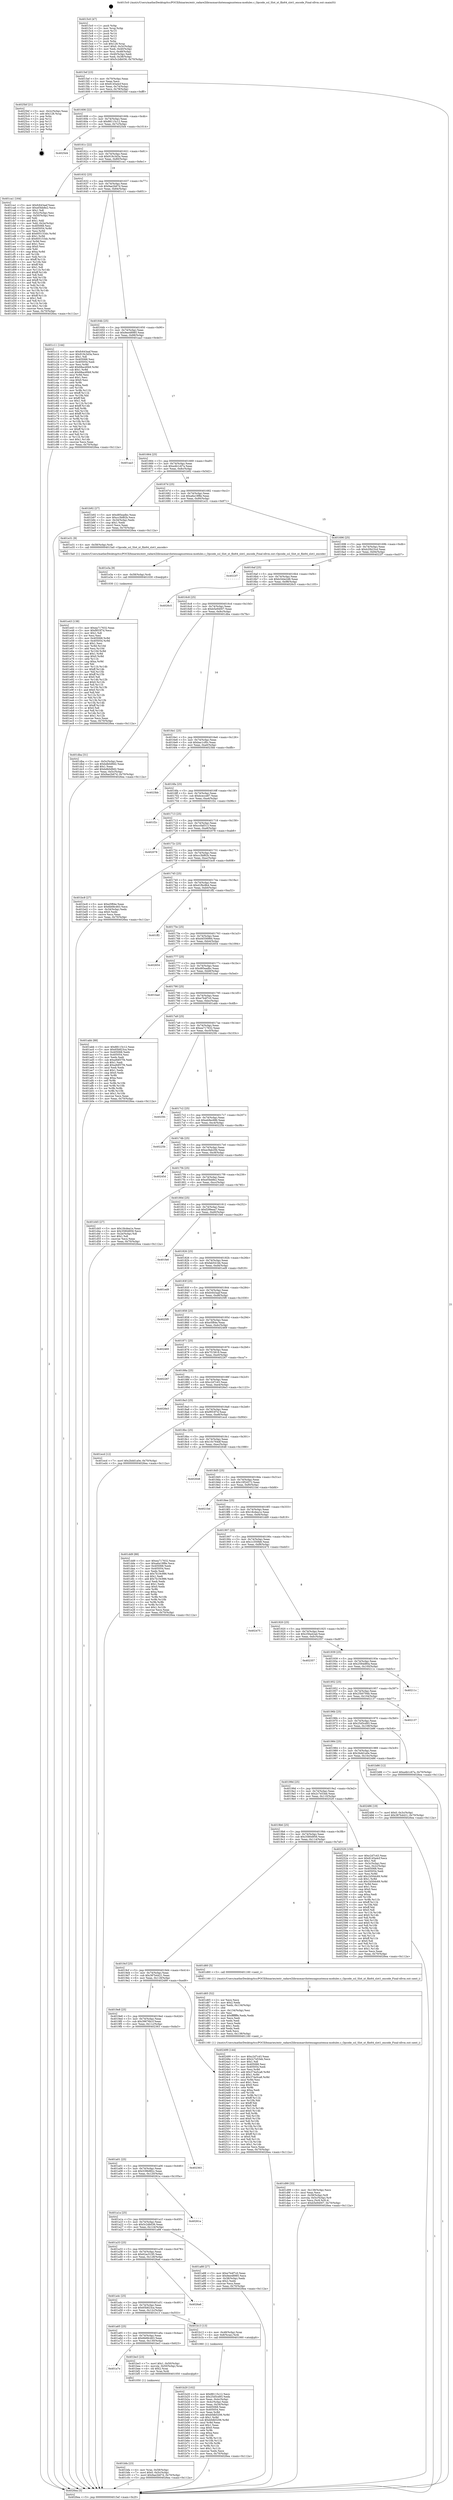 digraph "0x4015c0" {
  label = "0x4015c0 (/mnt/c/Users/mathe/Desktop/tcc/POCII/binaries/extr_radare2librasmarchxtensagnuxtensa-modules.c_Opcode_ssl_Slot_xt_flix64_slot1_encode_Final-ollvm.out::main(0))"
  labelloc = "t"
  node[shape=record]

  Entry [label="",width=0.3,height=0.3,shape=circle,fillcolor=black,style=filled]
  "0x4015ef" [label="{
     0x4015ef [23]\l
     | [instrs]\l
     &nbsp;&nbsp;0x4015ef \<+3\>: mov -0x70(%rbp),%eax\l
     &nbsp;&nbsp;0x4015f2 \<+2\>: mov %eax,%ecx\l
     &nbsp;&nbsp;0x4015f4 \<+6\>: sub $0x8145a4cf,%ecx\l
     &nbsp;&nbsp;0x4015fa \<+3\>: mov %eax,-0x74(%rbp)\l
     &nbsp;&nbsp;0x4015fd \<+3\>: mov %ecx,-0x78(%rbp)\l
     &nbsp;&nbsp;0x401600 \<+6\>: je 00000000004025bf \<main+0xfff\>\l
  }"]
  "0x4025bf" [label="{
     0x4025bf [21]\l
     | [instrs]\l
     &nbsp;&nbsp;0x4025bf \<+3\>: mov -0x2c(%rbp),%eax\l
     &nbsp;&nbsp;0x4025c2 \<+7\>: add $0x128,%rsp\l
     &nbsp;&nbsp;0x4025c9 \<+1\>: pop %rbx\l
     &nbsp;&nbsp;0x4025ca \<+2\>: pop %r12\l
     &nbsp;&nbsp;0x4025cc \<+2\>: pop %r13\l
     &nbsp;&nbsp;0x4025ce \<+2\>: pop %r14\l
     &nbsp;&nbsp;0x4025d0 \<+2\>: pop %r15\l
     &nbsp;&nbsp;0x4025d2 \<+1\>: pop %rbp\l
     &nbsp;&nbsp;0x4025d3 \<+1\>: ret\l
  }"]
  "0x401606" [label="{
     0x401606 [22]\l
     | [instrs]\l
     &nbsp;&nbsp;0x401606 \<+5\>: jmp 000000000040160b \<main+0x4b\>\l
     &nbsp;&nbsp;0x40160b \<+3\>: mov -0x74(%rbp),%eax\l
     &nbsp;&nbsp;0x40160e \<+5\>: sub $0x88115c12,%eax\l
     &nbsp;&nbsp;0x401613 \<+3\>: mov %eax,-0x7c(%rbp)\l
     &nbsp;&nbsp;0x401616 \<+6\>: je 00000000004025d4 \<main+0x1014\>\l
  }"]
  Exit [label="",width=0.3,height=0.3,shape=circle,fillcolor=black,style=filled,peripheries=2]
  "0x4025d4" [label="{
     0x4025d4\l
  }", style=dashed]
  "0x40161c" [label="{
     0x40161c [22]\l
     | [instrs]\l
     &nbsp;&nbsp;0x40161c \<+5\>: jmp 0000000000401621 \<main+0x61\>\l
     &nbsp;&nbsp;0x401621 \<+3\>: mov -0x74(%rbp),%eax\l
     &nbsp;&nbsp;0x401624 \<+5\>: sub $0x919c3d3a,%eax\l
     &nbsp;&nbsp;0x401629 \<+3\>: mov %eax,-0x80(%rbp)\l
     &nbsp;&nbsp;0x40162c \<+6\>: je 0000000000401ca1 \<main+0x6e1\>\l
  }"]
  "0x401e43" [label="{
     0x401e43 [138]\l
     | [instrs]\l
     &nbsp;&nbsp;0x401e43 \<+5\>: mov $0xea717632,%eax\l
     &nbsp;&nbsp;0x401e48 \<+5\>: mov $0xf953f7d,%ecx\l
     &nbsp;&nbsp;0x401e4d \<+2\>: mov $0x1,%dl\l
     &nbsp;&nbsp;0x401e4f \<+2\>: xor %esi,%esi\l
     &nbsp;&nbsp;0x401e51 \<+8\>: mov 0x405068,%r8d\l
     &nbsp;&nbsp;0x401e59 \<+8\>: mov 0x405054,%r9d\l
     &nbsp;&nbsp;0x401e61 \<+3\>: sub $0x1,%esi\l
     &nbsp;&nbsp;0x401e64 \<+3\>: mov %r8d,%r10d\l
     &nbsp;&nbsp;0x401e67 \<+3\>: add %esi,%r10d\l
     &nbsp;&nbsp;0x401e6a \<+4\>: imul %r10d,%r8d\l
     &nbsp;&nbsp;0x401e6e \<+4\>: and $0x1,%r8d\l
     &nbsp;&nbsp;0x401e72 \<+4\>: cmp $0x0,%r8d\l
     &nbsp;&nbsp;0x401e76 \<+4\>: sete %r11b\l
     &nbsp;&nbsp;0x401e7a \<+4\>: cmp $0xa,%r9d\l
     &nbsp;&nbsp;0x401e7e \<+3\>: setl %bl\l
     &nbsp;&nbsp;0x401e81 \<+3\>: mov %r11b,%r14b\l
     &nbsp;&nbsp;0x401e84 \<+4\>: xor $0xff,%r14b\l
     &nbsp;&nbsp;0x401e88 \<+3\>: mov %bl,%r15b\l
     &nbsp;&nbsp;0x401e8b \<+4\>: xor $0xff,%r15b\l
     &nbsp;&nbsp;0x401e8f \<+3\>: xor $0x0,%dl\l
     &nbsp;&nbsp;0x401e92 \<+3\>: mov %r14b,%r12b\l
     &nbsp;&nbsp;0x401e95 \<+4\>: and $0x0,%r12b\l
     &nbsp;&nbsp;0x401e99 \<+3\>: and %dl,%r11b\l
     &nbsp;&nbsp;0x401e9c \<+3\>: mov %r15b,%r13b\l
     &nbsp;&nbsp;0x401e9f \<+4\>: and $0x0,%r13b\l
     &nbsp;&nbsp;0x401ea3 \<+2\>: and %dl,%bl\l
     &nbsp;&nbsp;0x401ea5 \<+3\>: or %r11b,%r12b\l
     &nbsp;&nbsp;0x401ea8 \<+3\>: or %bl,%r13b\l
     &nbsp;&nbsp;0x401eab \<+3\>: xor %r13b,%r12b\l
     &nbsp;&nbsp;0x401eae \<+3\>: or %r15b,%r14b\l
     &nbsp;&nbsp;0x401eb1 \<+4\>: xor $0xff,%r14b\l
     &nbsp;&nbsp;0x401eb5 \<+3\>: or $0x0,%dl\l
     &nbsp;&nbsp;0x401eb8 \<+3\>: and %dl,%r14b\l
     &nbsp;&nbsp;0x401ebb \<+3\>: or %r14b,%r12b\l
     &nbsp;&nbsp;0x401ebe \<+4\>: test $0x1,%r12b\l
     &nbsp;&nbsp;0x401ec2 \<+3\>: cmovne %ecx,%eax\l
     &nbsp;&nbsp;0x401ec5 \<+3\>: mov %eax,-0x70(%rbp)\l
     &nbsp;&nbsp;0x401ec8 \<+5\>: jmp 00000000004026ea \<main+0x112a\>\l
  }"]
  "0x401ca1" [label="{
     0x401ca1 [164]\l
     | [instrs]\l
     &nbsp;&nbsp;0x401ca1 \<+5\>: mov $0xfc643aaf,%eax\l
     &nbsp;&nbsp;0x401ca6 \<+5\>: mov $0xef3bb8e2,%ecx\l
     &nbsp;&nbsp;0x401cab \<+2\>: mov $0x1,%dl\l
     &nbsp;&nbsp;0x401cad \<+3\>: mov -0x5c(%rbp),%esi\l
     &nbsp;&nbsp;0x401cb0 \<+3\>: cmp -0x50(%rbp),%esi\l
     &nbsp;&nbsp;0x401cb3 \<+4\>: setl %dil\l
     &nbsp;&nbsp;0x401cb7 \<+4\>: and $0x1,%dil\l
     &nbsp;&nbsp;0x401cbb \<+4\>: mov %dil,-0x2e(%rbp)\l
     &nbsp;&nbsp;0x401cbf \<+7\>: mov 0x405068,%esi\l
     &nbsp;&nbsp;0x401cc6 \<+8\>: mov 0x405054,%r8d\l
     &nbsp;&nbsp;0x401cce \<+3\>: mov %esi,%r9d\l
     &nbsp;&nbsp;0x401cd1 \<+7\>: add $0x605153dc,%r9d\l
     &nbsp;&nbsp;0x401cd8 \<+4\>: sub $0x1,%r9d\l
     &nbsp;&nbsp;0x401cdc \<+7\>: sub $0x605153dc,%r9d\l
     &nbsp;&nbsp;0x401ce3 \<+4\>: imul %r9d,%esi\l
     &nbsp;&nbsp;0x401ce7 \<+3\>: and $0x1,%esi\l
     &nbsp;&nbsp;0x401cea \<+3\>: cmp $0x0,%esi\l
     &nbsp;&nbsp;0x401ced \<+4\>: sete %dil\l
     &nbsp;&nbsp;0x401cf1 \<+4\>: cmp $0xa,%r8d\l
     &nbsp;&nbsp;0x401cf5 \<+4\>: setl %r10b\l
     &nbsp;&nbsp;0x401cf9 \<+3\>: mov %dil,%r11b\l
     &nbsp;&nbsp;0x401cfc \<+4\>: xor $0xff,%r11b\l
     &nbsp;&nbsp;0x401d00 \<+3\>: mov %r10b,%bl\l
     &nbsp;&nbsp;0x401d03 \<+3\>: xor $0xff,%bl\l
     &nbsp;&nbsp;0x401d06 \<+3\>: xor $0x1,%dl\l
     &nbsp;&nbsp;0x401d09 \<+3\>: mov %r11b,%r14b\l
     &nbsp;&nbsp;0x401d0c \<+4\>: and $0xff,%r14b\l
     &nbsp;&nbsp;0x401d10 \<+3\>: and %dl,%dil\l
     &nbsp;&nbsp;0x401d13 \<+3\>: mov %bl,%r15b\l
     &nbsp;&nbsp;0x401d16 \<+4\>: and $0xff,%r15b\l
     &nbsp;&nbsp;0x401d1a \<+3\>: and %dl,%r10b\l
     &nbsp;&nbsp;0x401d1d \<+3\>: or %dil,%r14b\l
     &nbsp;&nbsp;0x401d20 \<+3\>: or %r10b,%r15b\l
     &nbsp;&nbsp;0x401d23 \<+3\>: xor %r15b,%r14b\l
     &nbsp;&nbsp;0x401d26 \<+3\>: or %bl,%r11b\l
     &nbsp;&nbsp;0x401d29 \<+4\>: xor $0xff,%r11b\l
     &nbsp;&nbsp;0x401d2d \<+3\>: or $0x1,%dl\l
     &nbsp;&nbsp;0x401d30 \<+3\>: and %dl,%r11b\l
     &nbsp;&nbsp;0x401d33 \<+3\>: or %r11b,%r14b\l
     &nbsp;&nbsp;0x401d36 \<+4\>: test $0x1,%r14b\l
     &nbsp;&nbsp;0x401d3a \<+3\>: cmovne %ecx,%eax\l
     &nbsp;&nbsp;0x401d3d \<+3\>: mov %eax,-0x70(%rbp)\l
     &nbsp;&nbsp;0x401d40 \<+5\>: jmp 00000000004026ea \<main+0x112a\>\l
  }"]
  "0x401632" [label="{
     0x401632 [25]\l
     | [instrs]\l
     &nbsp;&nbsp;0x401632 \<+5\>: jmp 0000000000401637 \<main+0x77\>\l
     &nbsp;&nbsp;0x401637 \<+3\>: mov -0x74(%rbp),%eax\l
     &nbsp;&nbsp;0x40163a \<+5\>: sub $0x9ae2b67d,%eax\l
     &nbsp;&nbsp;0x40163f \<+6\>: mov %eax,-0x84(%rbp)\l
     &nbsp;&nbsp;0x401645 \<+6\>: je 0000000000401c11 \<main+0x651\>\l
  }"]
  "0x401e3a" [label="{
     0x401e3a [9]\l
     | [instrs]\l
     &nbsp;&nbsp;0x401e3a \<+4\>: mov -0x58(%rbp),%rdi\l
     &nbsp;&nbsp;0x401e3e \<+5\>: call 0000000000401030 \<free@plt\>\l
     | [calls]\l
     &nbsp;&nbsp;0x401030 \{1\} (unknown)\l
  }"]
  "0x401c11" [label="{
     0x401c11 [144]\l
     | [instrs]\l
     &nbsp;&nbsp;0x401c11 \<+5\>: mov $0xfc643aaf,%eax\l
     &nbsp;&nbsp;0x401c16 \<+5\>: mov $0x919c3d3a,%ecx\l
     &nbsp;&nbsp;0x401c1b \<+2\>: mov $0x1,%dl\l
     &nbsp;&nbsp;0x401c1d \<+7\>: mov 0x405068,%esi\l
     &nbsp;&nbsp;0x401c24 \<+7\>: mov 0x405054,%edi\l
     &nbsp;&nbsp;0x401c2b \<+3\>: mov %esi,%r8d\l
     &nbsp;&nbsp;0x401c2e \<+7\>: add $0x68acd0b9,%r8d\l
     &nbsp;&nbsp;0x401c35 \<+4\>: sub $0x1,%r8d\l
     &nbsp;&nbsp;0x401c39 \<+7\>: sub $0x68acd0b9,%r8d\l
     &nbsp;&nbsp;0x401c40 \<+4\>: imul %r8d,%esi\l
     &nbsp;&nbsp;0x401c44 \<+3\>: and $0x1,%esi\l
     &nbsp;&nbsp;0x401c47 \<+3\>: cmp $0x0,%esi\l
     &nbsp;&nbsp;0x401c4a \<+4\>: sete %r9b\l
     &nbsp;&nbsp;0x401c4e \<+3\>: cmp $0xa,%edi\l
     &nbsp;&nbsp;0x401c51 \<+4\>: setl %r10b\l
     &nbsp;&nbsp;0x401c55 \<+3\>: mov %r9b,%r11b\l
     &nbsp;&nbsp;0x401c58 \<+4\>: xor $0xff,%r11b\l
     &nbsp;&nbsp;0x401c5c \<+3\>: mov %r10b,%bl\l
     &nbsp;&nbsp;0x401c5f \<+3\>: xor $0xff,%bl\l
     &nbsp;&nbsp;0x401c62 \<+3\>: xor $0x1,%dl\l
     &nbsp;&nbsp;0x401c65 \<+3\>: mov %r11b,%r14b\l
     &nbsp;&nbsp;0x401c68 \<+4\>: and $0xff,%r14b\l
     &nbsp;&nbsp;0x401c6c \<+3\>: and %dl,%r9b\l
     &nbsp;&nbsp;0x401c6f \<+3\>: mov %bl,%r15b\l
     &nbsp;&nbsp;0x401c72 \<+4\>: and $0xff,%r15b\l
     &nbsp;&nbsp;0x401c76 \<+3\>: and %dl,%r10b\l
     &nbsp;&nbsp;0x401c79 \<+3\>: or %r9b,%r14b\l
     &nbsp;&nbsp;0x401c7c \<+3\>: or %r10b,%r15b\l
     &nbsp;&nbsp;0x401c7f \<+3\>: xor %r15b,%r14b\l
     &nbsp;&nbsp;0x401c82 \<+3\>: or %bl,%r11b\l
     &nbsp;&nbsp;0x401c85 \<+4\>: xor $0xff,%r11b\l
     &nbsp;&nbsp;0x401c89 \<+3\>: or $0x1,%dl\l
     &nbsp;&nbsp;0x401c8c \<+3\>: and %dl,%r11b\l
     &nbsp;&nbsp;0x401c8f \<+3\>: or %r11b,%r14b\l
     &nbsp;&nbsp;0x401c92 \<+4\>: test $0x1,%r14b\l
     &nbsp;&nbsp;0x401c96 \<+3\>: cmovne %ecx,%eax\l
     &nbsp;&nbsp;0x401c99 \<+3\>: mov %eax,-0x70(%rbp)\l
     &nbsp;&nbsp;0x401c9c \<+5\>: jmp 00000000004026ea \<main+0x112a\>\l
  }"]
  "0x40164b" [label="{
     0x40164b [25]\l
     | [instrs]\l
     &nbsp;&nbsp;0x40164b \<+5\>: jmp 0000000000401650 \<main+0x90\>\l
     &nbsp;&nbsp;0x401650 \<+3\>: mov -0x74(%rbp),%eax\l
     &nbsp;&nbsp;0x401653 \<+5\>: sub $0x9ee48985,%eax\l
     &nbsp;&nbsp;0x401658 \<+6\>: mov %eax,-0x88(%rbp)\l
     &nbsp;&nbsp;0x40165e \<+6\>: je 0000000000401aa3 \<main+0x4e3\>\l
  }"]
  "0x401d99" [label="{
     0x401d99 [33]\l
     | [instrs]\l
     &nbsp;&nbsp;0x401d99 \<+6\>: mov -0x138(%rbp),%ecx\l
     &nbsp;&nbsp;0x401d9f \<+3\>: imul %eax,%ecx\l
     &nbsp;&nbsp;0x401da2 \<+4\>: mov -0x58(%rbp),%r8\l
     &nbsp;&nbsp;0x401da6 \<+4\>: movslq -0x5c(%rbp),%r9\l
     &nbsp;&nbsp;0x401daa \<+4\>: mov %ecx,(%r8,%r9,4)\l
     &nbsp;&nbsp;0x401dae \<+7\>: movl $0xb5e94007,-0x70(%rbp)\l
     &nbsp;&nbsp;0x401db5 \<+5\>: jmp 00000000004026ea \<main+0x112a\>\l
  }"]
  "0x401aa3" [label="{
     0x401aa3\l
  }", style=dashed]
  "0x401664" [label="{
     0x401664 [25]\l
     | [instrs]\l
     &nbsp;&nbsp;0x401664 \<+5\>: jmp 0000000000401669 \<main+0xa9\>\l
     &nbsp;&nbsp;0x401669 \<+3\>: mov -0x74(%rbp),%eax\l
     &nbsp;&nbsp;0x40166c \<+5\>: sub $0xa4b1c67a,%eax\l
     &nbsp;&nbsp;0x401671 \<+6\>: mov %eax,-0x8c(%rbp)\l
     &nbsp;&nbsp;0x401677 \<+6\>: je 0000000000401b92 \<main+0x5d2\>\l
  }"]
  "0x401d65" [label="{
     0x401d65 [52]\l
     | [instrs]\l
     &nbsp;&nbsp;0x401d65 \<+2\>: xor %ecx,%ecx\l
     &nbsp;&nbsp;0x401d67 \<+5\>: mov $0x2,%edx\l
     &nbsp;&nbsp;0x401d6c \<+6\>: mov %edx,-0x134(%rbp)\l
     &nbsp;&nbsp;0x401d72 \<+1\>: cltd\l
     &nbsp;&nbsp;0x401d73 \<+6\>: mov -0x134(%rbp),%esi\l
     &nbsp;&nbsp;0x401d79 \<+2\>: idiv %esi\l
     &nbsp;&nbsp;0x401d7b \<+6\>: imul $0xfffffffe,%edx,%edx\l
     &nbsp;&nbsp;0x401d81 \<+2\>: mov %ecx,%edi\l
     &nbsp;&nbsp;0x401d83 \<+2\>: sub %edx,%edi\l
     &nbsp;&nbsp;0x401d85 \<+2\>: mov %ecx,%edx\l
     &nbsp;&nbsp;0x401d87 \<+3\>: sub $0x1,%edx\l
     &nbsp;&nbsp;0x401d8a \<+2\>: add %edx,%edi\l
     &nbsp;&nbsp;0x401d8c \<+2\>: sub %edi,%ecx\l
     &nbsp;&nbsp;0x401d8e \<+6\>: mov %ecx,-0x138(%rbp)\l
     &nbsp;&nbsp;0x401d94 \<+5\>: call 0000000000401160 \<next_i\>\l
     | [calls]\l
     &nbsp;&nbsp;0x401160 \{1\} (/mnt/c/Users/mathe/Desktop/tcc/POCII/binaries/extr_radare2librasmarchxtensagnuxtensa-modules.c_Opcode_ssl_Slot_xt_flix64_slot1_encode_Final-ollvm.out::next_i)\l
  }"]
  "0x401b92" [label="{
     0x401b92 [27]\l
     | [instrs]\l
     &nbsp;&nbsp;0x401b92 \<+5\>: mov $0xd85eadbc,%eax\l
     &nbsp;&nbsp;0x401b97 \<+5\>: mov $0xcc3bf82b,%ecx\l
     &nbsp;&nbsp;0x401b9c \<+3\>: mov -0x34(%rbp),%edx\l
     &nbsp;&nbsp;0x401b9f \<+3\>: cmp $0x1,%edx\l
     &nbsp;&nbsp;0x401ba2 \<+3\>: cmovl %ecx,%eax\l
     &nbsp;&nbsp;0x401ba5 \<+3\>: mov %eax,-0x70(%rbp)\l
     &nbsp;&nbsp;0x401ba8 \<+5\>: jmp 00000000004026ea \<main+0x112a\>\l
  }"]
  "0x40167d" [label="{
     0x40167d [25]\l
     | [instrs]\l
     &nbsp;&nbsp;0x40167d \<+5\>: jmp 0000000000401682 \<main+0xc2\>\l
     &nbsp;&nbsp;0x401682 \<+3\>: mov -0x74(%rbp),%eax\l
     &nbsp;&nbsp;0x401685 \<+5\>: sub $0xa6a19f8e,%eax\l
     &nbsp;&nbsp;0x40168a \<+6\>: mov %eax,-0x90(%rbp)\l
     &nbsp;&nbsp;0x401690 \<+6\>: je 0000000000401e31 \<main+0x871\>\l
  }"]
  "0x401bfa" [label="{
     0x401bfa [23]\l
     | [instrs]\l
     &nbsp;&nbsp;0x401bfa \<+4\>: mov %rax,-0x58(%rbp)\l
     &nbsp;&nbsp;0x401bfe \<+7\>: movl $0x0,-0x5c(%rbp)\l
     &nbsp;&nbsp;0x401c05 \<+7\>: movl $0x9ae2b67d,-0x70(%rbp)\l
     &nbsp;&nbsp;0x401c0c \<+5\>: jmp 00000000004026ea \<main+0x112a\>\l
  }"]
  "0x401e31" [label="{
     0x401e31 [9]\l
     | [instrs]\l
     &nbsp;&nbsp;0x401e31 \<+4\>: mov -0x58(%rbp),%rdi\l
     &nbsp;&nbsp;0x401e35 \<+5\>: call 00000000004015a0 \<Opcode_ssl_Slot_xt_flix64_slot1_encode\>\l
     | [calls]\l
     &nbsp;&nbsp;0x4015a0 \{1\} (/mnt/c/Users/mathe/Desktop/tcc/POCII/binaries/extr_radare2librasmarchxtensagnuxtensa-modules.c_Opcode_ssl_Slot_xt_flix64_slot1_encode_Final-ollvm.out::Opcode_ssl_Slot_xt_flix64_slot1_encode)\l
  }"]
  "0x401696" [label="{
     0x401696 [25]\l
     | [instrs]\l
     &nbsp;&nbsp;0x401696 \<+5\>: jmp 000000000040169b \<main+0xdb\>\l
     &nbsp;&nbsp;0x40169b \<+3\>: mov -0x74(%rbp),%eax\l
     &nbsp;&nbsp;0x40169e \<+5\>: sub $0xb20b23cd,%eax\l
     &nbsp;&nbsp;0x4016a3 \<+6\>: mov %eax,-0x94(%rbp)\l
     &nbsp;&nbsp;0x4016a9 \<+6\>: je 00000000004022f7 \<main+0xd37\>\l
  }"]
  "0x401a7e" [label="{
     0x401a7e\l
  }", style=dashed]
  "0x4022f7" [label="{
     0x4022f7\l
  }", style=dashed]
  "0x4016af" [label="{
     0x4016af [25]\l
     | [instrs]\l
     &nbsp;&nbsp;0x4016af \<+5\>: jmp 00000000004016b4 \<main+0xf4\>\l
     &nbsp;&nbsp;0x4016b4 \<+3\>: mov -0x74(%rbp),%eax\l
     &nbsp;&nbsp;0x4016b7 \<+5\>: sub $0xb344e2d6,%eax\l
     &nbsp;&nbsp;0x4016bc \<+6\>: mov %eax,-0x98(%rbp)\l
     &nbsp;&nbsp;0x4016c2 \<+6\>: je 00000000004026c5 \<main+0x1105\>\l
  }"]
  "0x401be3" [label="{
     0x401be3 [23]\l
     | [instrs]\l
     &nbsp;&nbsp;0x401be3 \<+7\>: movl $0x1,-0x50(%rbp)\l
     &nbsp;&nbsp;0x401bea \<+4\>: movslq -0x50(%rbp),%rax\l
     &nbsp;&nbsp;0x401bee \<+4\>: shl $0x2,%rax\l
     &nbsp;&nbsp;0x401bf2 \<+3\>: mov %rax,%rdi\l
     &nbsp;&nbsp;0x401bf5 \<+5\>: call 0000000000401050 \<malloc@plt\>\l
     | [calls]\l
     &nbsp;&nbsp;0x401050 \{1\} (unknown)\l
  }"]
  "0x4026c5" [label="{
     0x4026c5\l
  }", style=dashed]
  "0x4016c8" [label="{
     0x4016c8 [25]\l
     | [instrs]\l
     &nbsp;&nbsp;0x4016c8 \<+5\>: jmp 00000000004016cd \<main+0x10d\>\l
     &nbsp;&nbsp;0x4016cd \<+3\>: mov -0x74(%rbp),%eax\l
     &nbsp;&nbsp;0x4016d0 \<+5\>: sub $0xb5e94007,%eax\l
     &nbsp;&nbsp;0x4016d5 \<+6\>: mov %eax,-0x9c(%rbp)\l
     &nbsp;&nbsp;0x4016db \<+6\>: je 0000000000401dba \<main+0x7fa\>\l
  }"]
  "0x401b20" [label="{
     0x401b20 [102]\l
     | [instrs]\l
     &nbsp;&nbsp;0x401b20 \<+5\>: mov $0x88115c12,%ecx\l
     &nbsp;&nbsp;0x401b25 \<+5\>: mov $0x25d5cd93,%edx\l
     &nbsp;&nbsp;0x401b2a \<+3\>: mov %eax,-0x4c(%rbp)\l
     &nbsp;&nbsp;0x401b2d \<+3\>: mov -0x4c(%rbp),%eax\l
     &nbsp;&nbsp;0x401b30 \<+3\>: mov %eax,-0x34(%rbp)\l
     &nbsp;&nbsp;0x401b33 \<+7\>: mov 0x405068,%eax\l
     &nbsp;&nbsp;0x401b3a \<+7\>: mov 0x405054,%esi\l
     &nbsp;&nbsp;0x401b41 \<+3\>: mov %eax,%r8d\l
     &nbsp;&nbsp;0x401b44 \<+7\>: add $0xb0db5206,%r8d\l
     &nbsp;&nbsp;0x401b4b \<+4\>: sub $0x1,%r8d\l
     &nbsp;&nbsp;0x401b4f \<+7\>: sub $0xb0db5206,%r8d\l
     &nbsp;&nbsp;0x401b56 \<+4\>: imul %r8d,%eax\l
     &nbsp;&nbsp;0x401b5a \<+3\>: and $0x1,%eax\l
     &nbsp;&nbsp;0x401b5d \<+3\>: cmp $0x0,%eax\l
     &nbsp;&nbsp;0x401b60 \<+4\>: sete %r9b\l
     &nbsp;&nbsp;0x401b64 \<+3\>: cmp $0xa,%esi\l
     &nbsp;&nbsp;0x401b67 \<+4\>: setl %r10b\l
     &nbsp;&nbsp;0x401b6b \<+3\>: mov %r9b,%r11b\l
     &nbsp;&nbsp;0x401b6e \<+3\>: and %r10b,%r11b\l
     &nbsp;&nbsp;0x401b71 \<+3\>: xor %r10b,%r9b\l
     &nbsp;&nbsp;0x401b74 \<+3\>: or %r9b,%r11b\l
     &nbsp;&nbsp;0x401b77 \<+4\>: test $0x1,%r11b\l
     &nbsp;&nbsp;0x401b7b \<+3\>: cmovne %edx,%ecx\l
     &nbsp;&nbsp;0x401b7e \<+3\>: mov %ecx,-0x70(%rbp)\l
     &nbsp;&nbsp;0x401b81 \<+5\>: jmp 00000000004026ea \<main+0x112a\>\l
  }"]
  "0x401dba" [label="{
     0x401dba [31]\l
     | [instrs]\l
     &nbsp;&nbsp;0x401dba \<+3\>: mov -0x5c(%rbp),%eax\l
     &nbsp;&nbsp;0x401dbd \<+5\>: sub $0xbdb0d9d2,%eax\l
     &nbsp;&nbsp;0x401dc2 \<+3\>: add $0x1,%eax\l
     &nbsp;&nbsp;0x401dc5 \<+5\>: add $0xbdb0d9d2,%eax\l
     &nbsp;&nbsp;0x401dca \<+3\>: mov %eax,-0x5c(%rbp)\l
     &nbsp;&nbsp;0x401dcd \<+7\>: movl $0x9ae2b67d,-0x70(%rbp)\l
     &nbsp;&nbsp;0x401dd4 \<+5\>: jmp 00000000004026ea \<main+0x112a\>\l
  }"]
  "0x4016e1" [label="{
     0x4016e1 [25]\l
     | [instrs]\l
     &nbsp;&nbsp;0x4016e1 \<+5\>: jmp 00000000004016e6 \<main+0x126\>\l
     &nbsp;&nbsp;0x4016e6 \<+3\>: mov -0x74(%rbp),%eax\l
     &nbsp;&nbsp;0x4016e9 \<+5\>: sub $0xbac1cf0c,%eax\l
     &nbsp;&nbsp;0x4016ee \<+6\>: mov %eax,-0xa0(%rbp)\l
     &nbsp;&nbsp;0x4016f4 \<+6\>: je 00000000004023bb \<main+0xdfb\>\l
  }"]
  "0x401a65" [label="{
     0x401a65 [25]\l
     | [instrs]\l
     &nbsp;&nbsp;0x401a65 \<+5\>: jmp 0000000000401a6a \<main+0x4aa\>\l
     &nbsp;&nbsp;0x401a6a \<+3\>: mov -0x74(%rbp),%eax\l
     &nbsp;&nbsp;0x401a6d \<+5\>: sub $0x6b68c463,%eax\l
     &nbsp;&nbsp;0x401a72 \<+6\>: mov %eax,-0x130(%rbp)\l
     &nbsp;&nbsp;0x401a78 \<+6\>: je 0000000000401be3 \<main+0x623\>\l
  }"]
  "0x4023bb" [label="{
     0x4023bb\l
  }", style=dashed]
  "0x4016fa" [label="{
     0x4016fa [25]\l
     | [instrs]\l
     &nbsp;&nbsp;0x4016fa \<+5\>: jmp 00000000004016ff \<main+0x13f\>\l
     &nbsp;&nbsp;0x4016ff \<+3\>: mov -0x74(%rbp),%eax\l
     &nbsp;&nbsp;0x401702 \<+5\>: sub $0xbcecce87,%eax\l
     &nbsp;&nbsp;0x401707 \<+6\>: mov %eax,-0xa4(%rbp)\l
     &nbsp;&nbsp;0x40170d \<+6\>: je 0000000000401f2c \<main+0x96c\>\l
  }"]
  "0x401b13" [label="{
     0x401b13 [13]\l
     | [instrs]\l
     &nbsp;&nbsp;0x401b13 \<+4\>: mov -0x48(%rbp),%rax\l
     &nbsp;&nbsp;0x401b17 \<+4\>: mov 0x8(%rax),%rdi\l
     &nbsp;&nbsp;0x401b1b \<+5\>: call 0000000000401060 \<atoi@plt\>\l
     | [calls]\l
     &nbsp;&nbsp;0x401060 \{1\} (unknown)\l
  }"]
  "0x401f2c" [label="{
     0x401f2c\l
  }", style=dashed]
  "0x401713" [label="{
     0x401713 [25]\l
     | [instrs]\l
     &nbsp;&nbsp;0x401713 \<+5\>: jmp 0000000000401718 \<main+0x158\>\l
     &nbsp;&nbsp;0x401718 \<+3\>: mov -0x74(%rbp),%eax\l
     &nbsp;&nbsp;0x40171b \<+5\>: sub $0xcc0af313,%eax\l
     &nbsp;&nbsp;0x401720 \<+6\>: mov %eax,-0xa8(%rbp)\l
     &nbsp;&nbsp;0x401726 \<+6\>: je 0000000000402078 \<main+0xab8\>\l
  }"]
  "0x401a4c" [label="{
     0x401a4c [25]\l
     | [instrs]\l
     &nbsp;&nbsp;0x401a4c \<+5\>: jmp 0000000000401a51 \<main+0x491\>\l
     &nbsp;&nbsp;0x401a51 \<+3\>: mov -0x74(%rbp),%eax\l
     &nbsp;&nbsp;0x401a54 \<+5\>: sub $0x65b823ca,%eax\l
     &nbsp;&nbsp;0x401a59 \<+6\>: mov %eax,-0x12c(%rbp)\l
     &nbsp;&nbsp;0x401a5f \<+6\>: je 0000000000401b13 \<main+0x553\>\l
  }"]
  "0x402078" [label="{
     0x402078\l
  }", style=dashed]
  "0x40172c" [label="{
     0x40172c [25]\l
     | [instrs]\l
     &nbsp;&nbsp;0x40172c \<+5\>: jmp 0000000000401731 \<main+0x171\>\l
     &nbsp;&nbsp;0x401731 \<+3\>: mov -0x74(%rbp),%eax\l
     &nbsp;&nbsp;0x401734 \<+5\>: sub $0xcc3bf82b,%eax\l
     &nbsp;&nbsp;0x401739 \<+6\>: mov %eax,-0xac(%rbp)\l
     &nbsp;&nbsp;0x40173f \<+6\>: je 0000000000401bc8 \<main+0x608\>\l
  }"]
  "0x4026a6" [label="{
     0x4026a6\l
  }", style=dashed]
  "0x401bc8" [label="{
     0x401bc8 [27]\l
     | [instrs]\l
     &nbsp;&nbsp;0x401bc8 \<+5\>: mov $0xe5f84e,%eax\l
     &nbsp;&nbsp;0x401bcd \<+5\>: mov $0x6b68c463,%ecx\l
     &nbsp;&nbsp;0x401bd2 \<+3\>: mov -0x34(%rbp),%edx\l
     &nbsp;&nbsp;0x401bd5 \<+3\>: cmp $0x0,%edx\l
     &nbsp;&nbsp;0x401bd8 \<+3\>: cmove %ecx,%eax\l
     &nbsp;&nbsp;0x401bdb \<+3\>: mov %eax,-0x70(%rbp)\l
     &nbsp;&nbsp;0x401bde \<+5\>: jmp 00000000004026ea \<main+0x112a\>\l
  }"]
  "0x401745" [label="{
     0x401745 [25]\l
     | [instrs]\l
     &nbsp;&nbsp;0x401745 \<+5\>: jmp 000000000040174a \<main+0x18a\>\l
     &nbsp;&nbsp;0x40174a \<+3\>: mov -0x74(%rbp),%eax\l
     &nbsp;&nbsp;0x40174d \<+5\>: sub $0xd1fbc8b4,%eax\l
     &nbsp;&nbsp;0x401752 \<+6\>: mov %eax,-0xb0(%rbp)\l
     &nbsp;&nbsp;0x401758 \<+6\>: je 0000000000401ff2 \<main+0xa32\>\l
  }"]
  "0x4015c0" [label="{
     0x4015c0 [47]\l
     | [instrs]\l
     &nbsp;&nbsp;0x4015c0 \<+1\>: push %rbp\l
     &nbsp;&nbsp;0x4015c1 \<+3\>: mov %rsp,%rbp\l
     &nbsp;&nbsp;0x4015c4 \<+2\>: push %r15\l
     &nbsp;&nbsp;0x4015c6 \<+2\>: push %r14\l
     &nbsp;&nbsp;0x4015c8 \<+2\>: push %r13\l
     &nbsp;&nbsp;0x4015ca \<+2\>: push %r12\l
     &nbsp;&nbsp;0x4015cc \<+1\>: push %rbx\l
     &nbsp;&nbsp;0x4015cd \<+7\>: sub $0x128,%rsp\l
     &nbsp;&nbsp;0x4015d4 \<+7\>: movl $0x0,-0x3c(%rbp)\l
     &nbsp;&nbsp;0x4015db \<+3\>: mov %edi,-0x40(%rbp)\l
     &nbsp;&nbsp;0x4015de \<+4\>: mov %rsi,-0x48(%rbp)\l
     &nbsp;&nbsp;0x4015e2 \<+3\>: mov -0x40(%rbp),%edi\l
     &nbsp;&nbsp;0x4015e5 \<+3\>: mov %edi,-0x38(%rbp)\l
     &nbsp;&nbsp;0x4015e8 \<+7\>: movl $0x5c2db036,-0x70(%rbp)\l
  }"]
  "0x401ff2" [label="{
     0x401ff2\l
  }", style=dashed]
  "0x40175e" [label="{
     0x40175e [25]\l
     | [instrs]\l
     &nbsp;&nbsp;0x40175e \<+5\>: jmp 0000000000401763 \<main+0x1a3\>\l
     &nbsp;&nbsp;0x401763 \<+3\>: mov -0x74(%rbp),%eax\l
     &nbsp;&nbsp;0x401766 \<+5\>: sub $0xd4556984,%eax\l
     &nbsp;&nbsp;0x40176b \<+6\>: mov %eax,-0xb4(%rbp)\l
     &nbsp;&nbsp;0x401771 \<+6\>: je 0000000000402654 \<main+0x1094\>\l
  }"]
  "0x4026ea" [label="{
     0x4026ea [5]\l
     | [instrs]\l
     &nbsp;&nbsp;0x4026ea \<+5\>: jmp 00000000004015ef \<main+0x2f\>\l
  }"]
  "0x402654" [label="{
     0x402654\l
  }", style=dashed]
  "0x401777" [label="{
     0x401777 [25]\l
     | [instrs]\l
     &nbsp;&nbsp;0x401777 \<+5\>: jmp 000000000040177c \<main+0x1bc\>\l
     &nbsp;&nbsp;0x40177c \<+3\>: mov -0x74(%rbp),%eax\l
     &nbsp;&nbsp;0x40177f \<+5\>: sub $0xd85eadbc,%eax\l
     &nbsp;&nbsp;0x401784 \<+6\>: mov %eax,-0xb8(%rbp)\l
     &nbsp;&nbsp;0x40178a \<+6\>: je 0000000000401bad \<main+0x5ed\>\l
  }"]
  "0x401a33" [label="{
     0x401a33 [25]\l
     | [instrs]\l
     &nbsp;&nbsp;0x401a33 \<+5\>: jmp 0000000000401a38 \<main+0x478\>\l
     &nbsp;&nbsp;0x401a38 \<+3\>: mov -0x74(%rbp),%eax\l
     &nbsp;&nbsp;0x401a3b \<+5\>: sub $0x62ac5195,%eax\l
     &nbsp;&nbsp;0x401a40 \<+6\>: mov %eax,-0x128(%rbp)\l
     &nbsp;&nbsp;0x401a46 \<+6\>: je 00000000004026a6 \<main+0x10e6\>\l
  }"]
  "0x401bad" [label="{
     0x401bad\l
  }", style=dashed]
  "0x401790" [label="{
     0x401790 [25]\l
     | [instrs]\l
     &nbsp;&nbsp;0x401790 \<+5\>: jmp 0000000000401795 \<main+0x1d5\>\l
     &nbsp;&nbsp;0x401795 \<+3\>: mov -0x74(%rbp),%eax\l
     &nbsp;&nbsp;0x401798 \<+5\>: sub $0xe7b4f7c0,%eax\l
     &nbsp;&nbsp;0x40179d \<+6\>: mov %eax,-0xbc(%rbp)\l
     &nbsp;&nbsp;0x4017a3 \<+6\>: je 0000000000401abb \<main+0x4fb\>\l
  }"]
  "0x401a88" [label="{
     0x401a88 [27]\l
     | [instrs]\l
     &nbsp;&nbsp;0x401a88 \<+5\>: mov $0xe7b4f7c0,%eax\l
     &nbsp;&nbsp;0x401a8d \<+5\>: mov $0x9ee48985,%ecx\l
     &nbsp;&nbsp;0x401a92 \<+3\>: mov -0x38(%rbp),%edx\l
     &nbsp;&nbsp;0x401a95 \<+3\>: cmp $0x2,%edx\l
     &nbsp;&nbsp;0x401a98 \<+3\>: cmovne %ecx,%eax\l
     &nbsp;&nbsp;0x401a9b \<+3\>: mov %eax,-0x70(%rbp)\l
     &nbsp;&nbsp;0x401a9e \<+5\>: jmp 00000000004026ea \<main+0x112a\>\l
  }"]
  "0x401abb" [label="{
     0x401abb [88]\l
     | [instrs]\l
     &nbsp;&nbsp;0x401abb \<+5\>: mov $0x88115c12,%eax\l
     &nbsp;&nbsp;0x401ac0 \<+5\>: mov $0x65b823ca,%ecx\l
     &nbsp;&nbsp;0x401ac5 \<+7\>: mov 0x405068,%edx\l
     &nbsp;&nbsp;0x401acc \<+7\>: mov 0x405054,%esi\l
     &nbsp;&nbsp;0x401ad3 \<+2\>: mov %edx,%edi\l
     &nbsp;&nbsp;0x401ad5 \<+6\>: sub $0xa9df37f4,%edi\l
     &nbsp;&nbsp;0x401adb \<+3\>: sub $0x1,%edi\l
     &nbsp;&nbsp;0x401ade \<+6\>: add $0xa9df37f4,%edi\l
     &nbsp;&nbsp;0x401ae4 \<+3\>: imul %edi,%edx\l
     &nbsp;&nbsp;0x401ae7 \<+3\>: and $0x1,%edx\l
     &nbsp;&nbsp;0x401aea \<+3\>: cmp $0x0,%edx\l
     &nbsp;&nbsp;0x401aed \<+4\>: sete %r8b\l
     &nbsp;&nbsp;0x401af1 \<+3\>: cmp $0xa,%esi\l
     &nbsp;&nbsp;0x401af4 \<+4\>: setl %r9b\l
     &nbsp;&nbsp;0x401af8 \<+3\>: mov %r8b,%r10b\l
     &nbsp;&nbsp;0x401afb \<+3\>: and %r9b,%r10b\l
     &nbsp;&nbsp;0x401afe \<+3\>: xor %r9b,%r8b\l
     &nbsp;&nbsp;0x401b01 \<+3\>: or %r8b,%r10b\l
     &nbsp;&nbsp;0x401b04 \<+4\>: test $0x1,%r10b\l
     &nbsp;&nbsp;0x401b08 \<+3\>: cmovne %ecx,%eax\l
     &nbsp;&nbsp;0x401b0b \<+3\>: mov %eax,-0x70(%rbp)\l
     &nbsp;&nbsp;0x401b0e \<+5\>: jmp 00000000004026ea \<main+0x112a\>\l
  }"]
  "0x4017a9" [label="{
     0x4017a9 [25]\l
     | [instrs]\l
     &nbsp;&nbsp;0x4017a9 \<+5\>: jmp 00000000004017ae \<main+0x1ee\>\l
     &nbsp;&nbsp;0x4017ae \<+3\>: mov -0x74(%rbp),%eax\l
     &nbsp;&nbsp;0x4017b1 \<+5\>: sub $0xea717632,%eax\l
     &nbsp;&nbsp;0x4017b6 \<+6\>: mov %eax,-0xc0(%rbp)\l
     &nbsp;&nbsp;0x4017bc \<+6\>: je 00000000004025fc \<main+0x103c\>\l
  }"]
  "0x401a1a" [label="{
     0x401a1a [25]\l
     | [instrs]\l
     &nbsp;&nbsp;0x401a1a \<+5\>: jmp 0000000000401a1f \<main+0x45f\>\l
     &nbsp;&nbsp;0x401a1f \<+3\>: mov -0x74(%rbp),%eax\l
     &nbsp;&nbsp;0x401a22 \<+5\>: sub $0x5c2db036,%eax\l
     &nbsp;&nbsp;0x401a27 \<+6\>: mov %eax,-0x124(%rbp)\l
     &nbsp;&nbsp;0x401a2d \<+6\>: je 0000000000401a88 \<main+0x4c8\>\l
  }"]
  "0x4025fc" [label="{
     0x4025fc\l
  }", style=dashed]
  "0x4017c2" [label="{
     0x4017c2 [25]\l
     | [instrs]\l
     &nbsp;&nbsp;0x4017c2 \<+5\>: jmp 00000000004017c7 \<main+0x207\>\l
     &nbsp;&nbsp;0x4017c7 \<+3\>: mov -0x74(%rbp),%eax\l
     &nbsp;&nbsp;0x4017ca \<+5\>: sub $0xeb9ec686,%eax\l
     &nbsp;&nbsp;0x4017cf \<+6\>: mov %eax,-0xc4(%rbp)\l
     &nbsp;&nbsp;0x4017d5 \<+6\>: je 000000000040225b \<main+0xc9b\>\l
  }"]
  "0x40261a" [label="{
     0x40261a\l
  }", style=dashed]
  "0x40225b" [label="{
     0x40225b\l
  }", style=dashed]
  "0x4017db" [label="{
     0x4017db [25]\l
     | [instrs]\l
     &nbsp;&nbsp;0x4017db \<+5\>: jmp 00000000004017e0 \<main+0x220\>\l
     &nbsp;&nbsp;0x4017e0 \<+3\>: mov -0x74(%rbp),%eax\l
     &nbsp;&nbsp;0x4017e3 \<+5\>: sub $0xec9ab20b,%eax\l
     &nbsp;&nbsp;0x4017e8 \<+6\>: mov %eax,-0xc8(%rbp)\l
     &nbsp;&nbsp;0x4017ee \<+6\>: je 000000000040245d \<main+0xe9d\>\l
  }"]
  "0x401a01" [label="{
     0x401a01 [25]\l
     | [instrs]\l
     &nbsp;&nbsp;0x401a01 \<+5\>: jmp 0000000000401a06 \<main+0x446\>\l
     &nbsp;&nbsp;0x401a06 \<+3\>: mov -0x74(%rbp),%eax\l
     &nbsp;&nbsp;0x401a09 \<+5\>: sub $0x539b982c,%eax\l
     &nbsp;&nbsp;0x401a0e \<+6\>: mov %eax,-0x120(%rbp)\l
     &nbsp;&nbsp;0x401a14 \<+6\>: je 000000000040261a \<main+0x105a\>\l
  }"]
  "0x40245d" [label="{
     0x40245d\l
  }", style=dashed]
  "0x4017f4" [label="{
     0x4017f4 [25]\l
     | [instrs]\l
     &nbsp;&nbsp;0x4017f4 \<+5\>: jmp 00000000004017f9 \<main+0x239\>\l
     &nbsp;&nbsp;0x4017f9 \<+3\>: mov -0x74(%rbp),%eax\l
     &nbsp;&nbsp;0x4017fc \<+5\>: sub $0xef3bb8e2,%eax\l
     &nbsp;&nbsp;0x401801 \<+6\>: mov %eax,-0xcc(%rbp)\l
     &nbsp;&nbsp;0x401807 \<+6\>: je 0000000000401d45 \<main+0x785\>\l
  }"]
  "0x402363" [label="{
     0x402363\l
  }", style=dashed]
  "0x401d45" [label="{
     0x401d45 [27]\l
     | [instrs]\l
     &nbsp;&nbsp;0x401d45 \<+5\>: mov $0x18cdea1e,%eax\l
     &nbsp;&nbsp;0x401d4a \<+5\>: mov $0x3580d956,%ecx\l
     &nbsp;&nbsp;0x401d4f \<+3\>: mov -0x2e(%rbp),%dl\l
     &nbsp;&nbsp;0x401d52 \<+3\>: test $0x1,%dl\l
     &nbsp;&nbsp;0x401d55 \<+3\>: cmovne %ecx,%eax\l
     &nbsp;&nbsp;0x401d58 \<+3\>: mov %eax,-0x70(%rbp)\l
     &nbsp;&nbsp;0x401d5b \<+5\>: jmp 00000000004026ea \<main+0x112a\>\l
  }"]
  "0x40180d" [label="{
     0x40180d [25]\l
     | [instrs]\l
     &nbsp;&nbsp;0x40180d \<+5\>: jmp 0000000000401812 \<main+0x252\>\l
     &nbsp;&nbsp;0x401812 \<+3\>: mov -0x74(%rbp),%eax\l
     &nbsp;&nbsp;0x401815 \<+5\>: sub $0xf299eea7,%eax\l
     &nbsp;&nbsp;0x40181a \<+6\>: mov %eax,-0xd0(%rbp)\l
     &nbsp;&nbsp;0x401820 \<+6\>: je 0000000000401fe6 \<main+0xa26\>\l
  }"]
  "0x4019e8" [label="{
     0x4019e8 [25]\l
     | [instrs]\l
     &nbsp;&nbsp;0x4019e8 \<+5\>: jmp 00000000004019ed \<main+0x42d\>\l
     &nbsp;&nbsp;0x4019ed \<+3\>: mov -0x74(%rbp),%eax\l
     &nbsp;&nbsp;0x4019f0 \<+5\>: sub $0x39676b1f,%eax\l
     &nbsp;&nbsp;0x4019f5 \<+6\>: mov %eax,-0x11c(%rbp)\l
     &nbsp;&nbsp;0x4019fb \<+6\>: je 0000000000402363 \<main+0xda3\>\l
  }"]
  "0x401fe6" [label="{
     0x401fe6\l
  }", style=dashed]
  "0x401826" [label="{
     0x401826 [25]\l
     | [instrs]\l
     &nbsp;&nbsp;0x401826 \<+5\>: jmp 000000000040182b \<main+0x26b\>\l
     &nbsp;&nbsp;0x40182b \<+3\>: mov -0x74(%rbp),%eax\l
     &nbsp;&nbsp;0x40182e \<+5\>: sub $0xfab541bb,%eax\l
     &nbsp;&nbsp;0x401833 \<+6\>: mov %eax,-0xd4(%rbp)\l
     &nbsp;&nbsp;0x401839 \<+6\>: je 0000000000401ed9 \<main+0x919\>\l
  }"]
  "0x402499" [label="{
     0x402499 [144]\l
     | [instrs]\l
     &nbsp;&nbsp;0x402499 \<+5\>: mov $0xc2d7c43,%eax\l
     &nbsp;&nbsp;0x40249e \<+5\>: mov $0x2c7e53eb,%ecx\l
     &nbsp;&nbsp;0x4024a3 \<+2\>: mov $0x1,%dl\l
     &nbsp;&nbsp;0x4024a5 \<+7\>: mov 0x405068,%esi\l
     &nbsp;&nbsp;0x4024ac \<+7\>: mov 0x405054,%edi\l
     &nbsp;&nbsp;0x4024b3 \<+3\>: mov %esi,%r8d\l
     &nbsp;&nbsp;0x4024b6 \<+7\>: add $0x374a5ca8,%r8d\l
     &nbsp;&nbsp;0x4024bd \<+4\>: sub $0x1,%r8d\l
     &nbsp;&nbsp;0x4024c1 \<+7\>: sub $0x374a5ca8,%r8d\l
     &nbsp;&nbsp;0x4024c8 \<+4\>: imul %r8d,%esi\l
     &nbsp;&nbsp;0x4024cc \<+3\>: and $0x1,%esi\l
     &nbsp;&nbsp;0x4024cf \<+3\>: cmp $0x0,%esi\l
     &nbsp;&nbsp;0x4024d2 \<+4\>: sete %r9b\l
     &nbsp;&nbsp;0x4024d6 \<+3\>: cmp $0xa,%edi\l
     &nbsp;&nbsp;0x4024d9 \<+4\>: setl %r10b\l
     &nbsp;&nbsp;0x4024dd \<+3\>: mov %r9b,%r11b\l
     &nbsp;&nbsp;0x4024e0 \<+4\>: xor $0xff,%r11b\l
     &nbsp;&nbsp;0x4024e4 \<+3\>: mov %r10b,%bl\l
     &nbsp;&nbsp;0x4024e7 \<+3\>: xor $0xff,%bl\l
     &nbsp;&nbsp;0x4024ea \<+3\>: xor $0x0,%dl\l
     &nbsp;&nbsp;0x4024ed \<+3\>: mov %r11b,%r14b\l
     &nbsp;&nbsp;0x4024f0 \<+4\>: and $0x0,%r14b\l
     &nbsp;&nbsp;0x4024f4 \<+3\>: and %dl,%r9b\l
     &nbsp;&nbsp;0x4024f7 \<+3\>: mov %bl,%r15b\l
     &nbsp;&nbsp;0x4024fa \<+4\>: and $0x0,%r15b\l
     &nbsp;&nbsp;0x4024fe \<+3\>: and %dl,%r10b\l
     &nbsp;&nbsp;0x402501 \<+3\>: or %r9b,%r14b\l
     &nbsp;&nbsp;0x402504 \<+3\>: or %r10b,%r15b\l
     &nbsp;&nbsp;0x402507 \<+3\>: xor %r15b,%r14b\l
     &nbsp;&nbsp;0x40250a \<+3\>: or %bl,%r11b\l
     &nbsp;&nbsp;0x40250d \<+4\>: xor $0xff,%r11b\l
     &nbsp;&nbsp;0x402511 \<+3\>: or $0x0,%dl\l
     &nbsp;&nbsp;0x402514 \<+3\>: and %dl,%r11b\l
     &nbsp;&nbsp;0x402517 \<+3\>: or %r11b,%r14b\l
     &nbsp;&nbsp;0x40251a \<+4\>: test $0x1,%r14b\l
     &nbsp;&nbsp;0x40251e \<+3\>: cmovne %ecx,%eax\l
     &nbsp;&nbsp;0x402521 \<+3\>: mov %eax,-0x70(%rbp)\l
     &nbsp;&nbsp;0x402524 \<+5\>: jmp 00000000004026ea \<main+0x112a\>\l
  }"]
  "0x401ed9" [label="{
     0x401ed9\l
  }", style=dashed]
  "0x40183f" [label="{
     0x40183f [25]\l
     | [instrs]\l
     &nbsp;&nbsp;0x40183f \<+5\>: jmp 0000000000401844 \<main+0x284\>\l
     &nbsp;&nbsp;0x401844 \<+3\>: mov -0x74(%rbp),%eax\l
     &nbsp;&nbsp;0x401847 \<+5\>: sub $0xfc643aaf,%eax\l
     &nbsp;&nbsp;0x40184c \<+6\>: mov %eax,-0xd8(%rbp)\l
     &nbsp;&nbsp;0x401852 \<+6\>: je 00000000004025f0 \<main+0x1030\>\l
  }"]
  "0x4019cf" [label="{
     0x4019cf [25]\l
     | [instrs]\l
     &nbsp;&nbsp;0x4019cf \<+5\>: jmp 00000000004019d4 \<main+0x414\>\l
     &nbsp;&nbsp;0x4019d4 \<+3\>: mov -0x74(%rbp),%eax\l
     &nbsp;&nbsp;0x4019d7 \<+5\>: sub $0x387b4421,%eax\l
     &nbsp;&nbsp;0x4019dc \<+6\>: mov %eax,-0x118(%rbp)\l
     &nbsp;&nbsp;0x4019e2 \<+6\>: je 0000000000402499 \<main+0xed9\>\l
  }"]
  "0x4025f0" [label="{
     0x4025f0\l
  }", style=dashed]
  "0x401858" [label="{
     0x401858 [25]\l
     | [instrs]\l
     &nbsp;&nbsp;0x401858 \<+5\>: jmp 000000000040185d \<main+0x29d\>\l
     &nbsp;&nbsp;0x40185d \<+3\>: mov -0x74(%rbp),%eax\l
     &nbsp;&nbsp;0x401860 \<+5\>: sub $0xe5f84e,%eax\l
     &nbsp;&nbsp;0x401865 \<+6\>: mov %eax,-0xdc(%rbp)\l
     &nbsp;&nbsp;0x40186b \<+6\>: je 0000000000402469 \<main+0xea9\>\l
  }"]
  "0x401d60" [label="{
     0x401d60 [5]\l
     | [instrs]\l
     &nbsp;&nbsp;0x401d60 \<+5\>: call 0000000000401160 \<next_i\>\l
     | [calls]\l
     &nbsp;&nbsp;0x401160 \{1\} (/mnt/c/Users/mathe/Desktop/tcc/POCII/binaries/extr_radare2librasmarchxtensagnuxtensa-modules.c_Opcode_ssl_Slot_xt_flix64_slot1_encode_Final-ollvm.out::next_i)\l
  }"]
  "0x402469" [label="{
     0x402469\l
  }", style=dashed]
  "0x401871" [label="{
     0x401871 [25]\l
     | [instrs]\l
     &nbsp;&nbsp;0x401871 \<+5\>: jmp 0000000000401876 \<main+0x2b6\>\l
     &nbsp;&nbsp;0x401876 \<+3\>: mov -0x74(%rbp),%eax\l
     &nbsp;&nbsp;0x401879 \<+5\>: sub $0x7f15819,%eax\l
     &nbsp;&nbsp;0x40187e \<+6\>: mov %eax,-0xe0(%rbp)\l
     &nbsp;&nbsp;0x401884 \<+6\>: je 0000000000402267 \<main+0xca7\>\l
  }"]
  "0x4019b6" [label="{
     0x4019b6 [25]\l
     | [instrs]\l
     &nbsp;&nbsp;0x4019b6 \<+5\>: jmp 00000000004019bb \<main+0x3fb\>\l
     &nbsp;&nbsp;0x4019bb \<+3\>: mov -0x74(%rbp),%eax\l
     &nbsp;&nbsp;0x4019be \<+5\>: sub $0x3580d956,%eax\l
     &nbsp;&nbsp;0x4019c3 \<+6\>: mov %eax,-0x114(%rbp)\l
     &nbsp;&nbsp;0x4019c9 \<+6\>: je 0000000000401d60 \<main+0x7a0\>\l
  }"]
  "0x402267" [label="{
     0x402267\l
  }", style=dashed]
  "0x40188a" [label="{
     0x40188a [25]\l
     | [instrs]\l
     &nbsp;&nbsp;0x40188a \<+5\>: jmp 000000000040188f \<main+0x2cf\>\l
     &nbsp;&nbsp;0x40188f \<+3\>: mov -0x74(%rbp),%eax\l
     &nbsp;&nbsp;0x401892 \<+5\>: sub $0xc2d7c43,%eax\l
     &nbsp;&nbsp;0x401897 \<+6\>: mov %eax,-0xe4(%rbp)\l
     &nbsp;&nbsp;0x40189d \<+6\>: je 00000000004026e3 \<main+0x1123\>\l
  }"]
  "0x402529" [label="{
     0x402529 [150]\l
     | [instrs]\l
     &nbsp;&nbsp;0x402529 \<+5\>: mov $0xc2d7c43,%eax\l
     &nbsp;&nbsp;0x40252e \<+5\>: mov $0x8145a4cf,%ecx\l
     &nbsp;&nbsp;0x402533 \<+2\>: mov $0x1,%dl\l
     &nbsp;&nbsp;0x402535 \<+3\>: mov -0x3c(%rbp),%esi\l
     &nbsp;&nbsp;0x402538 \<+3\>: mov %esi,-0x2c(%rbp)\l
     &nbsp;&nbsp;0x40253b \<+7\>: mov 0x405068,%esi\l
     &nbsp;&nbsp;0x402542 \<+7\>: mov 0x405054,%edi\l
     &nbsp;&nbsp;0x402549 \<+3\>: mov %esi,%r8d\l
     &nbsp;&nbsp;0x40254c \<+7\>: add $0x1b50dc69,%r8d\l
     &nbsp;&nbsp;0x402553 \<+4\>: sub $0x1,%r8d\l
     &nbsp;&nbsp;0x402557 \<+7\>: sub $0x1b50dc69,%r8d\l
     &nbsp;&nbsp;0x40255e \<+4\>: imul %r8d,%esi\l
     &nbsp;&nbsp;0x402562 \<+3\>: and $0x1,%esi\l
     &nbsp;&nbsp;0x402565 \<+3\>: cmp $0x0,%esi\l
     &nbsp;&nbsp;0x402568 \<+4\>: sete %r9b\l
     &nbsp;&nbsp;0x40256c \<+3\>: cmp $0xa,%edi\l
     &nbsp;&nbsp;0x40256f \<+4\>: setl %r10b\l
     &nbsp;&nbsp;0x402573 \<+3\>: mov %r9b,%r11b\l
     &nbsp;&nbsp;0x402576 \<+4\>: xor $0xff,%r11b\l
     &nbsp;&nbsp;0x40257a \<+3\>: mov %r10b,%bl\l
     &nbsp;&nbsp;0x40257d \<+3\>: xor $0xff,%bl\l
     &nbsp;&nbsp;0x402580 \<+3\>: xor $0x0,%dl\l
     &nbsp;&nbsp;0x402583 \<+3\>: mov %r11b,%r14b\l
     &nbsp;&nbsp;0x402586 \<+4\>: and $0x0,%r14b\l
     &nbsp;&nbsp;0x40258a \<+3\>: and %dl,%r9b\l
     &nbsp;&nbsp;0x40258d \<+3\>: mov %bl,%r15b\l
     &nbsp;&nbsp;0x402590 \<+4\>: and $0x0,%r15b\l
     &nbsp;&nbsp;0x402594 \<+3\>: and %dl,%r10b\l
     &nbsp;&nbsp;0x402597 \<+3\>: or %r9b,%r14b\l
     &nbsp;&nbsp;0x40259a \<+3\>: or %r10b,%r15b\l
     &nbsp;&nbsp;0x40259d \<+3\>: xor %r15b,%r14b\l
     &nbsp;&nbsp;0x4025a0 \<+3\>: or %bl,%r11b\l
     &nbsp;&nbsp;0x4025a3 \<+4\>: xor $0xff,%r11b\l
     &nbsp;&nbsp;0x4025a7 \<+3\>: or $0x0,%dl\l
     &nbsp;&nbsp;0x4025aa \<+3\>: and %dl,%r11b\l
     &nbsp;&nbsp;0x4025ad \<+3\>: or %r11b,%r14b\l
     &nbsp;&nbsp;0x4025b0 \<+4\>: test $0x1,%r14b\l
     &nbsp;&nbsp;0x4025b4 \<+3\>: cmovne %ecx,%eax\l
     &nbsp;&nbsp;0x4025b7 \<+3\>: mov %eax,-0x70(%rbp)\l
     &nbsp;&nbsp;0x4025ba \<+5\>: jmp 00000000004026ea \<main+0x112a\>\l
  }"]
  "0x4026e3" [label="{
     0x4026e3\l
  }", style=dashed]
  "0x4018a3" [label="{
     0x4018a3 [25]\l
     | [instrs]\l
     &nbsp;&nbsp;0x4018a3 \<+5\>: jmp 00000000004018a8 \<main+0x2e8\>\l
     &nbsp;&nbsp;0x4018a8 \<+3\>: mov -0x74(%rbp),%eax\l
     &nbsp;&nbsp;0x4018ab \<+5\>: sub $0xf953f7d,%eax\l
     &nbsp;&nbsp;0x4018b0 \<+6\>: mov %eax,-0xe8(%rbp)\l
     &nbsp;&nbsp;0x4018b6 \<+6\>: je 0000000000401ecd \<main+0x90d\>\l
  }"]
  "0x40199d" [label="{
     0x40199d [25]\l
     | [instrs]\l
     &nbsp;&nbsp;0x40199d \<+5\>: jmp 00000000004019a2 \<main+0x3e2\>\l
     &nbsp;&nbsp;0x4019a2 \<+3\>: mov -0x74(%rbp),%eax\l
     &nbsp;&nbsp;0x4019a5 \<+5\>: sub $0x2c7e53eb,%eax\l
     &nbsp;&nbsp;0x4019aa \<+6\>: mov %eax,-0x110(%rbp)\l
     &nbsp;&nbsp;0x4019b0 \<+6\>: je 0000000000402529 \<main+0xf69\>\l
  }"]
  "0x401ecd" [label="{
     0x401ecd [12]\l
     | [instrs]\l
     &nbsp;&nbsp;0x401ecd \<+7\>: movl $0x2bdd1a0e,-0x70(%rbp)\l
     &nbsp;&nbsp;0x401ed4 \<+5\>: jmp 00000000004026ea \<main+0x112a\>\l
  }"]
  "0x4018bc" [label="{
     0x4018bc [25]\l
     | [instrs]\l
     &nbsp;&nbsp;0x4018bc \<+5\>: jmp 00000000004018c1 \<main+0x301\>\l
     &nbsp;&nbsp;0x4018c1 \<+3\>: mov -0x74(%rbp),%eax\l
     &nbsp;&nbsp;0x4018c4 \<+5\>: sub $0x10c764df,%eax\l
     &nbsp;&nbsp;0x4018c9 \<+6\>: mov %eax,-0xec(%rbp)\l
     &nbsp;&nbsp;0x4018cf \<+6\>: je 0000000000402648 \<main+0x1088\>\l
  }"]
  "0x402486" [label="{
     0x402486 [19]\l
     | [instrs]\l
     &nbsp;&nbsp;0x402486 \<+7\>: movl $0x0,-0x3c(%rbp)\l
     &nbsp;&nbsp;0x40248d \<+7\>: movl $0x387b4421,-0x70(%rbp)\l
     &nbsp;&nbsp;0x402494 \<+5\>: jmp 00000000004026ea \<main+0x112a\>\l
  }"]
  "0x402648" [label="{
     0x402648\l
  }", style=dashed]
  "0x4018d5" [label="{
     0x4018d5 [25]\l
     | [instrs]\l
     &nbsp;&nbsp;0x4018d5 \<+5\>: jmp 00000000004018da \<main+0x31a\>\l
     &nbsp;&nbsp;0x4018da \<+3\>: mov -0x74(%rbp),%eax\l
     &nbsp;&nbsp;0x4018dd \<+5\>: sub $0x10f24572,%eax\l
     &nbsp;&nbsp;0x4018e2 \<+6\>: mov %eax,-0xf0(%rbp)\l
     &nbsp;&nbsp;0x4018e8 \<+6\>: je 00000000004021bd \<main+0xbfd\>\l
  }"]
  "0x401984" [label="{
     0x401984 [25]\l
     | [instrs]\l
     &nbsp;&nbsp;0x401984 \<+5\>: jmp 0000000000401989 \<main+0x3c9\>\l
     &nbsp;&nbsp;0x401989 \<+3\>: mov -0x74(%rbp),%eax\l
     &nbsp;&nbsp;0x40198c \<+5\>: sub $0x2bdd1a0e,%eax\l
     &nbsp;&nbsp;0x401991 \<+6\>: mov %eax,-0x10c(%rbp)\l
     &nbsp;&nbsp;0x401997 \<+6\>: je 0000000000402486 \<main+0xec6\>\l
  }"]
  "0x4021bd" [label="{
     0x4021bd\l
  }", style=dashed]
  "0x4018ee" [label="{
     0x4018ee [25]\l
     | [instrs]\l
     &nbsp;&nbsp;0x4018ee \<+5\>: jmp 00000000004018f3 \<main+0x333\>\l
     &nbsp;&nbsp;0x4018f3 \<+3\>: mov -0x74(%rbp),%eax\l
     &nbsp;&nbsp;0x4018f6 \<+5\>: sub $0x18cdea1e,%eax\l
     &nbsp;&nbsp;0x4018fb \<+6\>: mov %eax,-0xf4(%rbp)\l
     &nbsp;&nbsp;0x401901 \<+6\>: je 0000000000401dd9 \<main+0x819\>\l
  }"]
  "0x401b86" [label="{
     0x401b86 [12]\l
     | [instrs]\l
     &nbsp;&nbsp;0x401b86 \<+7\>: movl $0xa4b1c67a,-0x70(%rbp)\l
     &nbsp;&nbsp;0x401b8d \<+5\>: jmp 00000000004026ea \<main+0x112a\>\l
  }"]
  "0x401dd9" [label="{
     0x401dd9 [88]\l
     | [instrs]\l
     &nbsp;&nbsp;0x401dd9 \<+5\>: mov $0xea717632,%eax\l
     &nbsp;&nbsp;0x401dde \<+5\>: mov $0xa6a19f8e,%ecx\l
     &nbsp;&nbsp;0x401de3 \<+7\>: mov 0x405068,%edx\l
     &nbsp;&nbsp;0x401dea \<+7\>: mov 0x405054,%esi\l
     &nbsp;&nbsp;0x401df1 \<+2\>: mov %edx,%edi\l
     &nbsp;&nbsp;0x401df3 \<+6\>: sub $0x7b19c986,%edi\l
     &nbsp;&nbsp;0x401df9 \<+3\>: sub $0x1,%edi\l
     &nbsp;&nbsp;0x401dfc \<+6\>: add $0x7b19c986,%edi\l
     &nbsp;&nbsp;0x401e02 \<+3\>: imul %edi,%edx\l
     &nbsp;&nbsp;0x401e05 \<+3\>: and $0x1,%edx\l
     &nbsp;&nbsp;0x401e08 \<+3\>: cmp $0x0,%edx\l
     &nbsp;&nbsp;0x401e0b \<+4\>: sete %r8b\l
     &nbsp;&nbsp;0x401e0f \<+3\>: cmp $0xa,%esi\l
     &nbsp;&nbsp;0x401e12 \<+4\>: setl %r9b\l
     &nbsp;&nbsp;0x401e16 \<+3\>: mov %r8b,%r10b\l
     &nbsp;&nbsp;0x401e19 \<+3\>: and %r9b,%r10b\l
     &nbsp;&nbsp;0x401e1c \<+3\>: xor %r9b,%r8b\l
     &nbsp;&nbsp;0x401e1f \<+3\>: or %r8b,%r10b\l
     &nbsp;&nbsp;0x401e22 \<+4\>: test $0x1,%r10b\l
     &nbsp;&nbsp;0x401e26 \<+3\>: cmovne %ecx,%eax\l
     &nbsp;&nbsp;0x401e29 \<+3\>: mov %eax,-0x70(%rbp)\l
     &nbsp;&nbsp;0x401e2c \<+5\>: jmp 00000000004026ea \<main+0x112a\>\l
  }"]
  "0x401907" [label="{
     0x401907 [25]\l
     | [instrs]\l
     &nbsp;&nbsp;0x401907 \<+5\>: jmp 000000000040190c \<main+0x34c\>\l
     &nbsp;&nbsp;0x40190c \<+3\>: mov -0x74(%rbp),%eax\l
     &nbsp;&nbsp;0x40190f \<+5\>: sub $0x1c350fe6,%eax\l
     &nbsp;&nbsp;0x401914 \<+6\>: mov %eax,-0xf8(%rbp)\l
     &nbsp;&nbsp;0x40191a \<+6\>: je 0000000000402475 \<main+0xeb5\>\l
  }"]
  "0x40196b" [label="{
     0x40196b [25]\l
     | [instrs]\l
     &nbsp;&nbsp;0x40196b \<+5\>: jmp 0000000000401970 \<main+0x3b0\>\l
     &nbsp;&nbsp;0x401970 \<+3\>: mov -0x74(%rbp),%eax\l
     &nbsp;&nbsp;0x401973 \<+5\>: sub $0x25d5cd93,%eax\l
     &nbsp;&nbsp;0x401978 \<+6\>: mov %eax,-0x108(%rbp)\l
     &nbsp;&nbsp;0x40197e \<+6\>: je 0000000000401b86 \<main+0x5c6\>\l
  }"]
  "0x402475" [label="{
     0x402475\l
  }", style=dashed]
  "0x401920" [label="{
     0x401920 [25]\l
     | [instrs]\l
     &nbsp;&nbsp;0x401920 \<+5\>: jmp 0000000000401925 \<main+0x365\>\l
     &nbsp;&nbsp;0x401925 \<+3\>: mov -0x74(%rbp),%eax\l
     &nbsp;&nbsp;0x401928 \<+5\>: sub $0x256a42ad,%eax\l
     &nbsp;&nbsp;0x40192d \<+6\>: mov %eax,-0xfc(%rbp)\l
     &nbsp;&nbsp;0x401933 \<+6\>: je 0000000000402357 \<main+0xd97\>\l
  }"]
  "0x402137" [label="{
     0x402137\l
  }", style=dashed]
  "0x402357" [label="{
     0x402357\l
  }", style=dashed]
  "0x401939" [label="{
     0x401939 [25]\l
     | [instrs]\l
     &nbsp;&nbsp;0x401939 \<+5\>: jmp 000000000040193e \<main+0x37e\>\l
     &nbsp;&nbsp;0x40193e \<+3\>: mov -0x74(%rbp),%eax\l
     &nbsp;&nbsp;0x401941 \<+5\>: sub $0x2584d80a,%eax\l
     &nbsp;&nbsp;0x401946 \<+6\>: mov %eax,-0x100(%rbp)\l
     &nbsp;&nbsp;0x40194c \<+6\>: je 000000000040211c \<main+0xb5c\>\l
  }"]
  "0x401952" [label="{
     0x401952 [25]\l
     | [instrs]\l
     &nbsp;&nbsp;0x401952 \<+5\>: jmp 0000000000401957 \<main+0x397\>\l
     &nbsp;&nbsp;0x401957 \<+3\>: mov -0x74(%rbp),%eax\l
     &nbsp;&nbsp;0x40195a \<+5\>: sub $0x25b0794b,%eax\l
     &nbsp;&nbsp;0x40195f \<+6\>: mov %eax,-0x104(%rbp)\l
     &nbsp;&nbsp;0x401965 \<+6\>: je 0000000000402137 \<main+0xb77\>\l
  }"]
  "0x40211c" [label="{
     0x40211c\l
  }", style=dashed]
  Entry -> "0x4015c0" [label=" 1"]
  "0x4015ef" -> "0x4025bf" [label=" 1"]
  "0x4015ef" -> "0x401606" [label=" 21"]
  "0x4025bf" -> Exit [label=" 1"]
  "0x401606" -> "0x4025d4" [label=" 0"]
  "0x401606" -> "0x40161c" [label=" 21"]
  "0x402529" -> "0x4026ea" [label=" 1"]
  "0x40161c" -> "0x401ca1" [label=" 2"]
  "0x40161c" -> "0x401632" [label=" 19"]
  "0x402499" -> "0x4026ea" [label=" 1"]
  "0x401632" -> "0x401c11" [label=" 2"]
  "0x401632" -> "0x40164b" [label=" 17"]
  "0x402486" -> "0x4026ea" [label=" 1"]
  "0x40164b" -> "0x401aa3" [label=" 0"]
  "0x40164b" -> "0x401664" [label=" 17"]
  "0x401ecd" -> "0x4026ea" [label=" 1"]
  "0x401664" -> "0x401b92" [label=" 1"]
  "0x401664" -> "0x40167d" [label=" 16"]
  "0x401e43" -> "0x4026ea" [label=" 1"]
  "0x40167d" -> "0x401e31" [label=" 1"]
  "0x40167d" -> "0x401696" [label=" 15"]
  "0x401e3a" -> "0x401e43" [label=" 1"]
  "0x401696" -> "0x4022f7" [label=" 0"]
  "0x401696" -> "0x4016af" [label=" 15"]
  "0x401e31" -> "0x401e3a" [label=" 1"]
  "0x4016af" -> "0x4026c5" [label=" 0"]
  "0x4016af" -> "0x4016c8" [label=" 15"]
  "0x401dd9" -> "0x4026ea" [label=" 1"]
  "0x4016c8" -> "0x401dba" [label=" 1"]
  "0x4016c8" -> "0x4016e1" [label=" 14"]
  "0x401d99" -> "0x4026ea" [label=" 1"]
  "0x4016e1" -> "0x4023bb" [label=" 0"]
  "0x4016e1" -> "0x4016fa" [label=" 14"]
  "0x401d65" -> "0x401d99" [label=" 1"]
  "0x4016fa" -> "0x401f2c" [label=" 0"]
  "0x4016fa" -> "0x401713" [label=" 14"]
  "0x401d60" -> "0x401d65" [label=" 1"]
  "0x401713" -> "0x402078" [label=" 0"]
  "0x401713" -> "0x40172c" [label=" 14"]
  "0x401ca1" -> "0x4026ea" [label=" 2"]
  "0x40172c" -> "0x401bc8" [label=" 1"]
  "0x40172c" -> "0x401745" [label=" 13"]
  "0x401c11" -> "0x4026ea" [label=" 2"]
  "0x401745" -> "0x401ff2" [label=" 0"]
  "0x401745" -> "0x40175e" [label=" 13"]
  "0x401be3" -> "0x401bfa" [label=" 1"]
  "0x40175e" -> "0x402654" [label=" 0"]
  "0x40175e" -> "0x401777" [label=" 13"]
  "0x401a65" -> "0x401a7e" [label=" 0"]
  "0x401777" -> "0x401bad" [label=" 0"]
  "0x401777" -> "0x401790" [label=" 13"]
  "0x401a65" -> "0x401be3" [label=" 1"]
  "0x401790" -> "0x401abb" [label=" 1"]
  "0x401790" -> "0x4017a9" [label=" 12"]
  "0x401dba" -> "0x4026ea" [label=" 1"]
  "0x4017a9" -> "0x4025fc" [label=" 0"]
  "0x4017a9" -> "0x4017c2" [label=" 12"]
  "0x401b92" -> "0x4026ea" [label=" 1"]
  "0x4017c2" -> "0x40225b" [label=" 0"]
  "0x4017c2" -> "0x4017db" [label=" 12"]
  "0x401b86" -> "0x4026ea" [label=" 1"]
  "0x4017db" -> "0x40245d" [label=" 0"]
  "0x4017db" -> "0x4017f4" [label=" 12"]
  "0x401b13" -> "0x401b20" [label=" 1"]
  "0x4017f4" -> "0x401d45" [label=" 2"]
  "0x4017f4" -> "0x40180d" [label=" 10"]
  "0x401a4c" -> "0x401a65" [label=" 1"]
  "0x40180d" -> "0x401fe6" [label=" 0"]
  "0x40180d" -> "0x401826" [label=" 10"]
  "0x401d45" -> "0x4026ea" [label=" 2"]
  "0x401826" -> "0x401ed9" [label=" 0"]
  "0x401826" -> "0x40183f" [label=" 10"]
  "0x401a33" -> "0x401a4c" [label=" 2"]
  "0x40183f" -> "0x4025f0" [label=" 0"]
  "0x40183f" -> "0x401858" [label=" 10"]
  "0x401bfa" -> "0x4026ea" [label=" 1"]
  "0x401858" -> "0x402469" [label=" 0"]
  "0x401858" -> "0x401871" [label=" 10"]
  "0x401abb" -> "0x4026ea" [label=" 1"]
  "0x401871" -> "0x402267" [label=" 0"]
  "0x401871" -> "0x40188a" [label=" 10"]
  "0x4015c0" -> "0x4015ef" [label=" 1"]
  "0x40188a" -> "0x4026e3" [label=" 0"]
  "0x40188a" -> "0x4018a3" [label=" 10"]
  "0x401a88" -> "0x4026ea" [label=" 1"]
  "0x4018a3" -> "0x401ecd" [label=" 1"]
  "0x4018a3" -> "0x4018bc" [label=" 9"]
  "0x401a1a" -> "0x401a88" [label=" 1"]
  "0x4018bc" -> "0x402648" [label=" 0"]
  "0x4018bc" -> "0x4018d5" [label=" 9"]
  "0x401bc8" -> "0x4026ea" [label=" 1"]
  "0x4018d5" -> "0x4021bd" [label=" 0"]
  "0x4018d5" -> "0x4018ee" [label=" 9"]
  "0x401a01" -> "0x40261a" [label=" 0"]
  "0x4018ee" -> "0x401dd9" [label=" 1"]
  "0x4018ee" -> "0x401907" [label=" 8"]
  "0x401b20" -> "0x4026ea" [label=" 1"]
  "0x401907" -> "0x402475" [label=" 0"]
  "0x401907" -> "0x401920" [label=" 8"]
  "0x4019e8" -> "0x402363" [label=" 0"]
  "0x401920" -> "0x402357" [label=" 0"]
  "0x401920" -> "0x401939" [label=" 8"]
  "0x401a4c" -> "0x401b13" [label=" 1"]
  "0x401939" -> "0x40211c" [label=" 0"]
  "0x401939" -> "0x401952" [label=" 8"]
  "0x4019cf" -> "0x4019e8" [label=" 3"]
  "0x401952" -> "0x402137" [label=" 0"]
  "0x401952" -> "0x40196b" [label=" 8"]
  "0x4019e8" -> "0x401a01" [label=" 3"]
  "0x40196b" -> "0x401b86" [label=" 1"]
  "0x40196b" -> "0x401984" [label=" 7"]
  "0x401a01" -> "0x401a1a" [label=" 3"]
  "0x401984" -> "0x402486" [label=" 1"]
  "0x401984" -> "0x40199d" [label=" 6"]
  "0x401a1a" -> "0x401a33" [label=" 2"]
  "0x40199d" -> "0x402529" [label=" 1"]
  "0x40199d" -> "0x4019b6" [label=" 5"]
  "0x4026ea" -> "0x4015ef" [label=" 21"]
  "0x4019b6" -> "0x401d60" [label=" 1"]
  "0x4019b6" -> "0x4019cf" [label=" 4"]
  "0x401a33" -> "0x4026a6" [label=" 0"]
  "0x4019cf" -> "0x402499" [label=" 1"]
}
